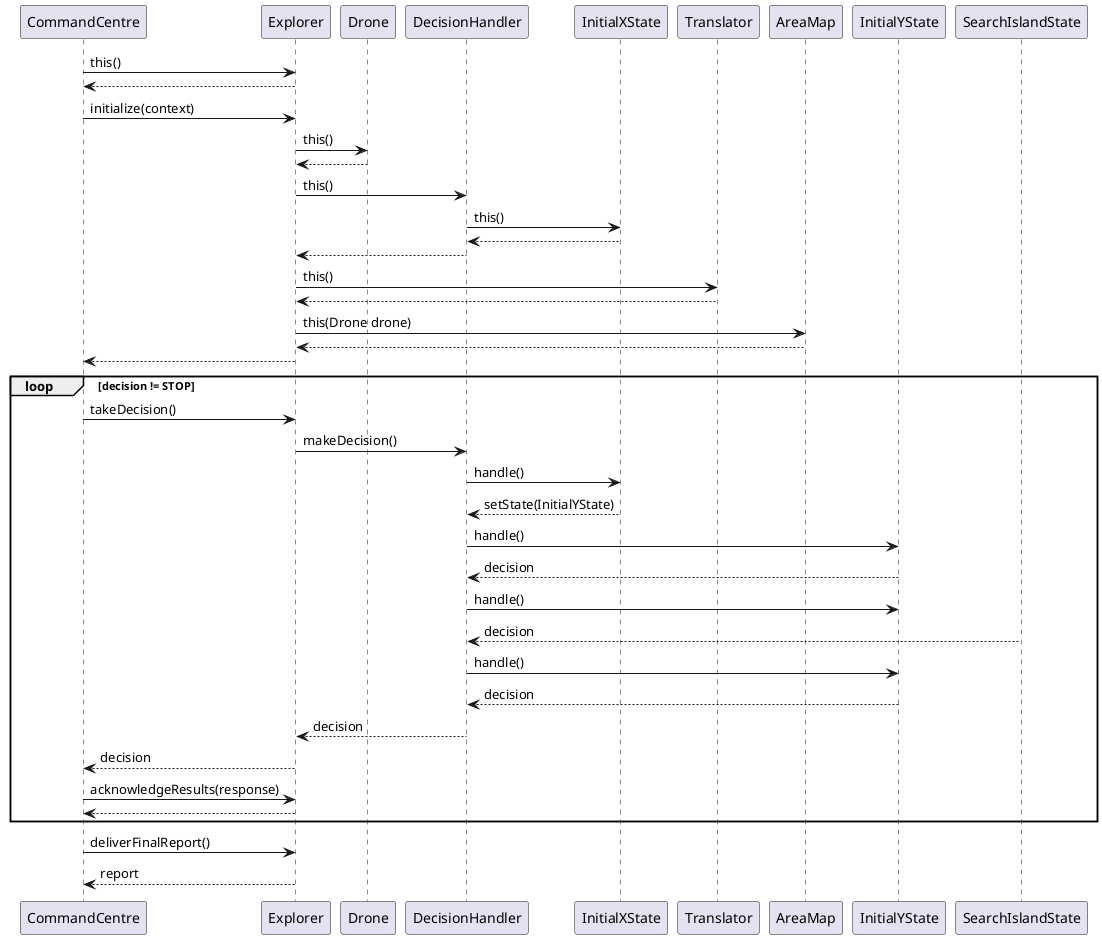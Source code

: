 @startuml

CommandCentre -> Explorer: this()
Explorer --> CommandCentre
CommandCentre -> Explorer: initialize(context)
Explorer -> Drone: this()
Drone --> Explorer
Explorer -> DecisionHandler: this()
DecisionHandler -> InitialXState: this()
InitialXState --> DecisionHandler
DecisionHandler --> Explorer
Explorer -> Translator: this()
Translator --> Explorer
Explorer -> AreaMap: this(Drone drone)
AreaMap --> Explorer
Explorer --> CommandCentre

loop decision != STOP
    CommandCentre -> Explorer: takeDecision()


    Explorer -> DecisionHandler: makeDecision()

    DecisionHandler -> InitialXState: handle()
    InitialXState --> DecisionHandler: setState(InitialYState)
    DecisionHandler -> InitialYState: handle()
    InitialYState --> DecisionHandler: decision
    DecisionHandler -> InitialYState: handle()
    SearchIslandState --> DecisionHandler: decision
    DecisionHandler -> InitialYState: handle()
    InitialYState --> DecisionHandler: decision


    DecisionHandler --> Explorer: decision

    Explorer --> CommandCentre: decision


    CommandCentre -> Explorer: acknowledgeResults(response)


    Explorer --> CommandCentre
end

CommandCentre -> Explorer: deliverFinalReport()

Explorer --> CommandCentre: report

@enduml